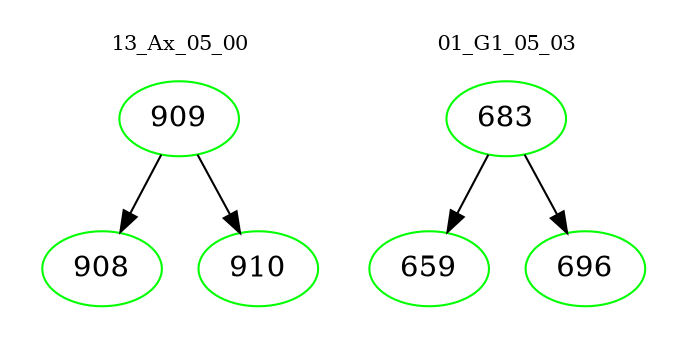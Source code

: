 digraph{
subgraph cluster_0 {
color = white
label = "13_Ax_05_00";
fontsize=10;
T0_909 [label="909", color="green"]
T0_909 -> T0_908 [color="black"]
T0_908 [label="908", color="green"]
T0_909 -> T0_910 [color="black"]
T0_910 [label="910", color="green"]
}
subgraph cluster_1 {
color = white
label = "01_G1_05_03";
fontsize=10;
T1_683 [label="683", color="green"]
T1_683 -> T1_659 [color="black"]
T1_659 [label="659", color="green"]
T1_683 -> T1_696 [color="black"]
T1_696 [label="696", color="green"]
}
}
